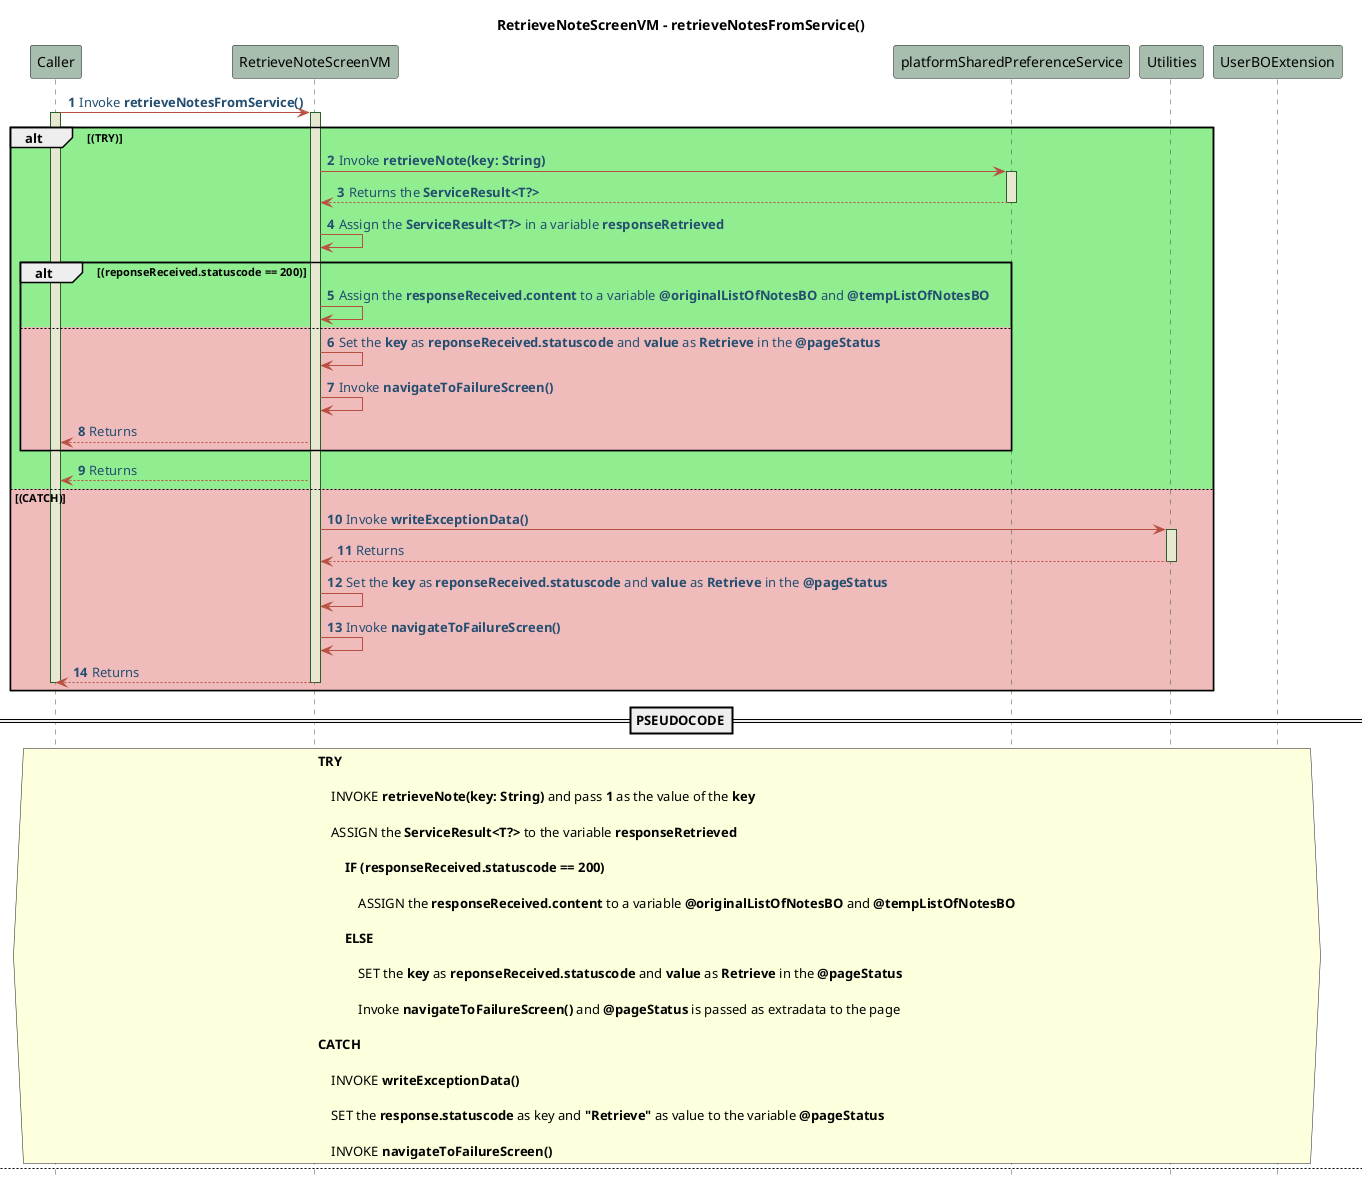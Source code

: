@startuml RetrieveNoteScreenVM - Sequence - Pseudo 
!define POSITIVERESPONSE 90EE90

!define NEGATIVEERESPONSE EFBBBB

!define NUETRALRESPONSE F2DC79

skinparam sequence{
    ParticipantBackgroundColor #A7BEAE

    LifeLineBackgroundColor #E7E8D1

    LifeLineBorderColor #2C5F2D

    ActorBackgroundColor #FC766AFF

    ActorBorderColor #FC766AFF

    ArrowColor #B85042

    ArrowFontColor #234E70

}

title RetrieveNoteScreenVM - retrieveNotesFromService()
autonumber 1
hide footbox 
Caller -> RetrieveNoteScreenVM : Invoke **retrieveNotesFromService()**
activate Caller 
activate RetrieveNoteScreenVM 
alt #POSITIVERESPONSE (TRY)
    RetrieveNoteScreenVM -> platformSharedPreferenceService : Invoke **retrieveNote(key: String)** 
    activate platformSharedPreferenceService 
    platformSharedPreferenceService --> RetrieveNoteScreenVM : Returns the **ServiceResult<T?>**
    deactivate platformSharedPreferenceService 
    RetrieveNoteScreenVM -> RetrieveNoteScreenVM : Assign the **ServiceResult<T?>** in a variable **responseRetrieved** 
    alt #POSITIVERESPONSE (reponseReceived.statuscode == 200)
        RetrieveNoteScreenVM -> RetrieveNoteScreenVM : Assign the **responseReceived.content** to a variable **@originalListOfNotesBO** and **@tempListOfNotesBO**
    else #NEGATIVEERESPONSE
        RetrieveNoteScreenVM -> RetrieveNoteScreenVM : Set the **key** as **reponseReceived.statuscode** and **value** as **Retrieve** in the **@pageStatus** 
        RetrieveNoteScreenVM -> RetrieveNoteScreenVM : Invoke **navigateToFailureScreen()** 
        RetrieveNoteScreenVM --> Caller : Returns 
end
RetrieveNoteScreenVM --> Caller : Returns 
else #NEGATIVEERESPONSE (CATCH)
    RetrieveNoteScreenVM -> Utilities : Invoke **writeExceptionData()**
    activate Utilities
    Utilities --> RetrieveNoteScreenVM : Returns
    deactivate Utilities
        RetrieveNoteScreenVM -> RetrieveNoteScreenVM : Set the **key** as **reponseReceived.statuscode** and **value** as **Retrieve** in the **@pageStatus**  
        RetrieveNoteScreenVM -> RetrieveNoteScreenVM : Invoke **navigateToFailureScreen()** 
        RetrieveNoteScreenVM --> Caller : Returns 
    deactivate RetrieveNoteScreenVM
    deactivate Caller
end 

==PSEUDOCODE==
hnote across 
    **TRY**

        INVOKE **retrieveNote(key: String)** and pass **1** as the value of the **key**

        ASSIGN the **ServiceResult<T?>** to the variable **responseRetrieved** 

            **IF (responseReceived.statuscode == 200)**

                ASSIGN the **responseReceived.content** to a variable **@originalListOfNotesBO** and **@tempListOfNotesBO**

            **ELSE** 

                SET the **key** as **reponseReceived.statuscode** and **value** as **Retrieve** in the **@pageStatus** 

                Invoke **navigateToFailureScreen()** and **@pageStatus** is passed as extradata to the page 

    **CATCH** 

        INVOKE **writeExceptionData()**

        SET the **response.statuscode** as key and **"Retrieve"** as value to the variable **@pageStatus**

        INVOKE **navigateToFailureScreen()** 
end hnote 

newpage RetrieveNoteScreenVM - navigateToHomeScreen() 
autonumber 1 
hide footbox 
alt #POSITIVERESPONSE (TRY)
Caller -> RetrieveNoteScreenVM : Invoke **navigateToHomeScreen()**
activate Caller 
activate RetrieveNoteScreenVM 
RetrieveNoteScreenVM -> RetrieveNoteScreenVM : Push the **HomeScreen.pageconfig** as config in **navigation stream** 
RetrieveNoteScreenVM --> Caller : Returns 
else #NEGATIVEERESPONSE (CATCH)
RetrieveNoteScreenVM -> Utilities : Invoke **writeExceptionData()**
activate Utilities 
Utilities --> RetrieveNoteScreenVM : Returns 
deactivate Utilities
RetrieveNoteScreenVM --> Caller : Returns
deactivate Caller 
deactivate RetrieveNoteScreenVM 
end 

==PSEUDOCODE== 
hnote across 
    ADD the event **navigatorPush** to the **navigationStream** with the **HomeScreen.pageconfig** as config
end hnote

newpage RetrieveNoteScreenVM - navigateToFailureScreen()
autonumber 1
hide footbox  
Caller -> RetrieveNoteScreenVM : Invoke **navigateToFailureScreen()** 
activate Caller 
activate RetrieveNoteScreenVM 
alt #POSITIVERESPONSE (TRY)
RetrieveNoteScreenVM -> RetrieveNoteScreenVM : Push the **ProcessFailedScreen.pageconfig** as config with **@pageStatus** as extradata in navigation stream
RetrieveNoteScreenVM --> Caller : Returns 
else #NEGATIVEERESPONSE (CATCH)
RetrieveNoteScreenVM -> Utilities : Invoke **writeExceptionData()**
activate Utilities 
Utilities --> RetrieveNoteScreenVM : Returns 
deactivate Utilities
RetrieveNoteScreenVM --> Caller : Returns
deactivate RetrieveNoteScreenVM 
deactivate Caller 
end 

==PSEUDOCODE== 
hnote across 
    **TRY**

        ADD the event **navigatorPush** to the **navigationStream** with the **ProcessFailedScreen.pageconfig** as config and **@pageStatus** as extradata

    **CATCH** 

        INVOKE **writeExceptionData()**
end hnote 

newpage sortNotesBO()
autonumber 1 
hide footbox 
Caller -> RetrieveNoteScreenVM : Invoke **sortNotesBO()**
activate Caller 
activate RetrieveNoteScreenVM
alt #POSITIVERESPONSE (TRY)
RetrieveNoteScreenVM -> UserBOExtension : Invoke **@tempListOfNotesBO.sortTitleInAscending()**
activate UserBOExtension
UserBOExtension --> RetrieveNoteScreenVM : Returns the sorted list of Notes based on title 
deactivate UserBOExtension 
RetrieveNoteScreenVM -> RetrieveNoteScreenVM : Set the returned value in **@tempListOfNotesBO**
RetrieveNoteScreenVM --> Caller : Returns 
else #NEGATIVEERESPONSE (CATCH) 
    RetrieveNoteScreenVM -> Utilities : Invoke **writeExceptionData()**
    activate Utilities
    Utilities --> RetrieveNoteScreenVM : Returns
    deactivate Utilities
    RetrieveNoteScreenVM --> Caller : Returns 
    deactivate Caller 
    deactivate RetrieveNoteScreenVM
end 

==PSEUDOCODE== 
hnote across 
    **TRY**
        Invoke **@tempListOfNotesBO.sortTitleInAscending()** in UserBOExtension

        SET the returned value in **@tempListOfNotesBO**

    **CATCH** 

        Invoke **writeExceptionData()** 

end hnote 